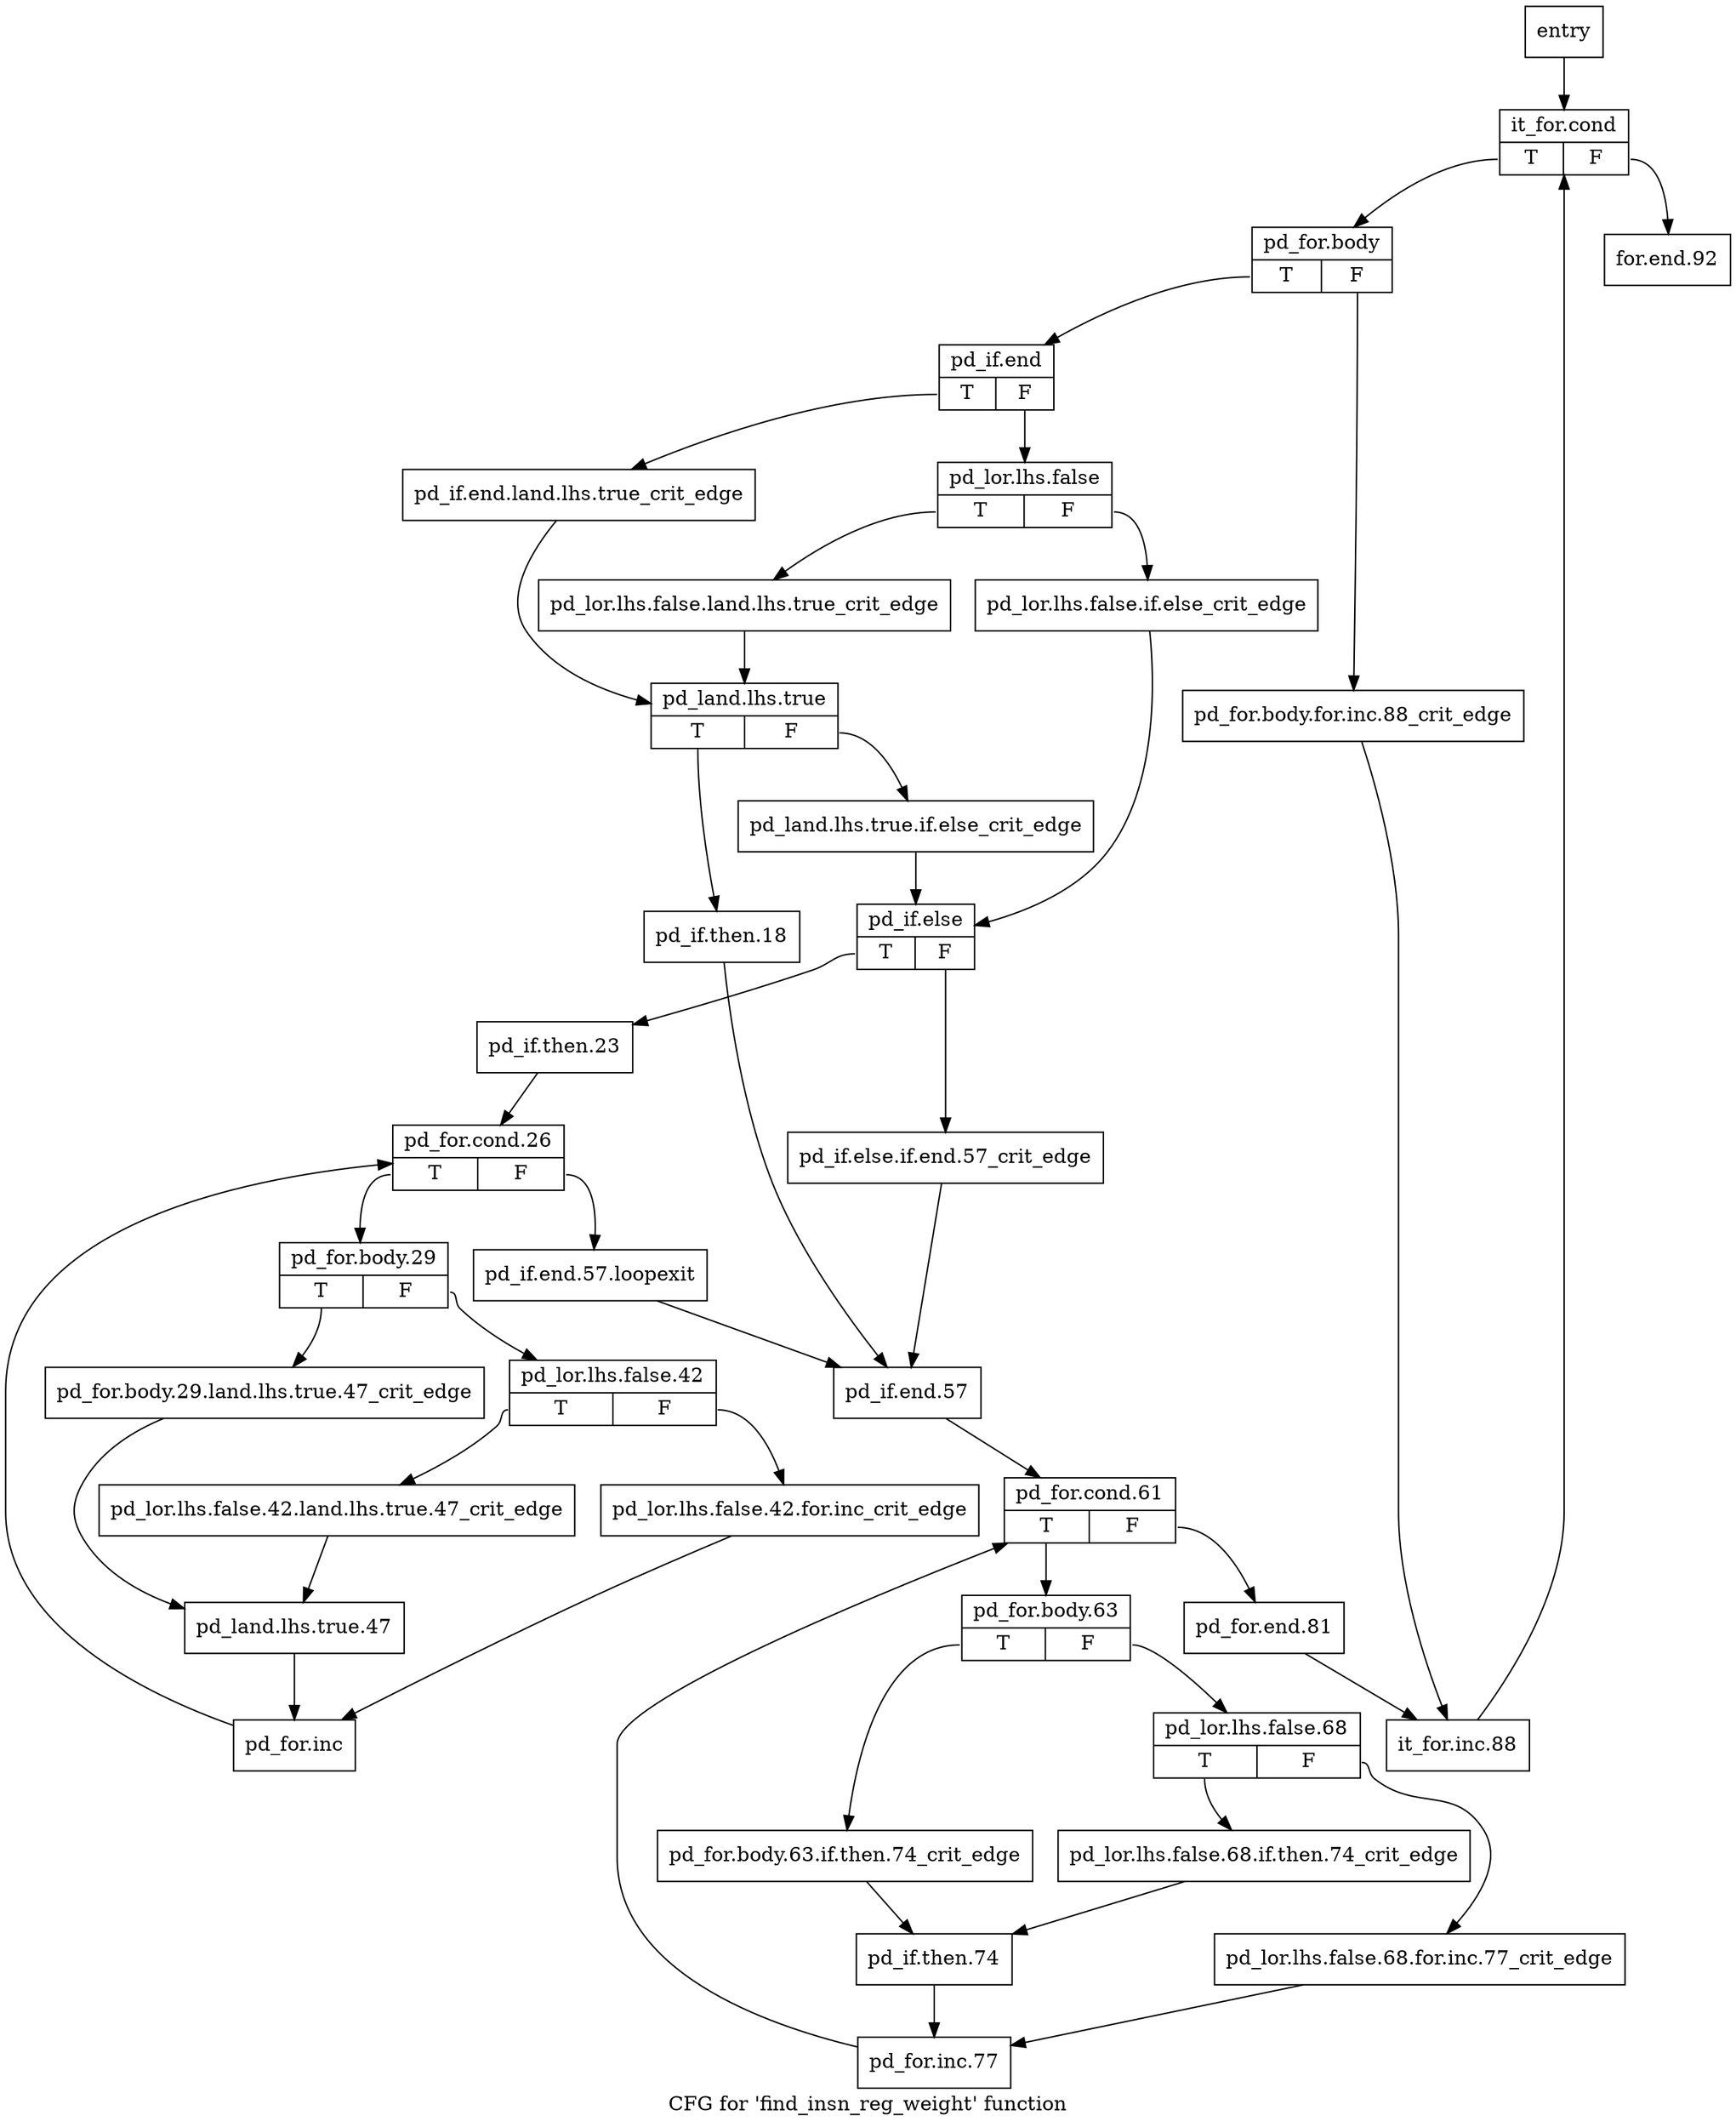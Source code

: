 digraph "CFG for 'find_insn_reg_weight' function" {
	label="CFG for 'find_insn_reg_weight' function";

	Node0x505a430 [shape=record,label="{entry}"];
	Node0x505a430 -> Node0x505a480;
	Node0x505a480 [shape=record,label="{it_for.cond|{<s0>T|<s1>F}}"];
	Node0x505a480:s0 -> Node0x505a4d0;
	Node0x505a480:s1 -> Node0x505af20;
	Node0x505a4d0 [shape=record,label="{pd_for.body|{<s0>T|<s1>F}}"];
	Node0x505a4d0:s0 -> Node0x505a570;
	Node0x505a4d0:s1 -> Node0x505a520;
	Node0x505a520 [shape=record,label="{pd_for.body.for.inc.88_crit_edge}"];
	Node0x505a520 -> Node0x505aed0;
	Node0x505a570 [shape=record,label="{pd_if.end|{<s0>T|<s1>F}}"];
	Node0x505a570:s0 -> Node0x505a5c0;
	Node0x505a570:s1 -> Node0x505a610;
	Node0x505a5c0 [shape=record,label="{pd_if.end.land.lhs.true_crit_edge}"];
	Node0x505a5c0 -> Node0x505a700;
	Node0x505a610 [shape=record,label="{pd_lor.lhs.false|{<s0>T|<s1>F}}"];
	Node0x505a610:s0 -> Node0x505a6b0;
	Node0x505a610:s1 -> Node0x505a660;
	Node0x505a660 [shape=record,label="{pd_lor.lhs.false.if.else_crit_edge}"];
	Node0x505a660 -> Node0x505a7f0;
	Node0x505a6b0 [shape=record,label="{pd_lor.lhs.false.land.lhs.true_crit_edge}"];
	Node0x505a6b0 -> Node0x505a700;
	Node0x505a700 [shape=record,label="{pd_land.lhs.true|{<s0>T|<s1>F}}"];
	Node0x505a700:s0 -> Node0x505a7a0;
	Node0x505a700:s1 -> Node0x505a750;
	Node0x505a750 [shape=record,label="{pd_land.lhs.true.if.else_crit_edge}"];
	Node0x505a750 -> Node0x505a7f0;
	Node0x505a7a0 [shape=record,label="{pd_if.then.18}"];
	Node0x505a7a0 -> Node0x505abb0;
	Node0x505a7f0 [shape=record,label="{pd_if.else|{<s0>T|<s1>F}}"];
	Node0x505a7f0:s0 -> Node0x505a890;
	Node0x505a7f0:s1 -> Node0x505a840;
	Node0x505a840 [shape=record,label="{pd_if.else.if.end.57_crit_edge}"];
	Node0x505a840 -> Node0x505abb0;
	Node0x505a890 [shape=record,label="{pd_if.then.23}"];
	Node0x505a890 -> Node0x505a8e0;
	Node0x505a8e0 [shape=record,label="{pd_for.cond.26|{<s0>T|<s1>F}}"];
	Node0x505a8e0:s0 -> Node0x505a930;
	Node0x505a8e0:s1 -> Node0x505ab60;
	Node0x505a930 [shape=record,label="{pd_for.body.29|{<s0>T|<s1>F}}"];
	Node0x505a930:s0 -> Node0x505a980;
	Node0x505a930:s1 -> Node0x505a9d0;
	Node0x505a980 [shape=record,label="{pd_for.body.29.land.lhs.true.47_crit_edge}"];
	Node0x505a980 -> Node0x505aac0;
	Node0x505a9d0 [shape=record,label="{pd_lor.lhs.false.42|{<s0>T|<s1>F}}"];
	Node0x505a9d0:s0 -> Node0x505aa70;
	Node0x505a9d0:s1 -> Node0x505aa20;
	Node0x505aa20 [shape=record,label="{pd_lor.lhs.false.42.for.inc_crit_edge}"];
	Node0x505aa20 -> Node0x505ab10;
	Node0x505aa70 [shape=record,label="{pd_lor.lhs.false.42.land.lhs.true.47_crit_edge}"];
	Node0x505aa70 -> Node0x505aac0;
	Node0x505aac0 [shape=record,label="{pd_land.lhs.true.47}"];
	Node0x505aac0 -> Node0x505ab10;
	Node0x505ab10 [shape=record,label="{pd_for.inc}"];
	Node0x505ab10 -> Node0x505a8e0;
	Node0x505ab60 [shape=record,label="{pd_if.end.57.loopexit}"];
	Node0x505ab60 -> Node0x505abb0;
	Node0x505abb0 [shape=record,label="{pd_if.end.57}"];
	Node0x505abb0 -> Node0x505ac00;
	Node0x505ac00 [shape=record,label="{pd_for.cond.61|{<s0>T|<s1>F}}"];
	Node0x505ac00:s0 -> Node0x505ac50;
	Node0x505ac00:s1 -> Node0x505ae80;
	Node0x505ac50 [shape=record,label="{pd_for.body.63|{<s0>T|<s1>F}}"];
	Node0x505ac50:s0 -> Node0x505aca0;
	Node0x505ac50:s1 -> Node0x505acf0;
	Node0x505aca0 [shape=record,label="{pd_for.body.63.if.then.74_crit_edge}"];
	Node0x505aca0 -> Node0x505ade0;
	Node0x505acf0 [shape=record,label="{pd_lor.lhs.false.68|{<s0>T|<s1>F}}"];
	Node0x505acf0:s0 -> Node0x505ad90;
	Node0x505acf0:s1 -> Node0x505ad40;
	Node0x505ad40 [shape=record,label="{pd_lor.lhs.false.68.for.inc.77_crit_edge}"];
	Node0x505ad40 -> Node0x505ae30;
	Node0x505ad90 [shape=record,label="{pd_lor.lhs.false.68.if.then.74_crit_edge}"];
	Node0x505ad90 -> Node0x505ade0;
	Node0x505ade0 [shape=record,label="{pd_if.then.74}"];
	Node0x505ade0 -> Node0x505ae30;
	Node0x505ae30 [shape=record,label="{pd_for.inc.77}"];
	Node0x505ae30 -> Node0x505ac00;
	Node0x505ae80 [shape=record,label="{pd_for.end.81}"];
	Node0x505ae80 -> Node0x505aed0;
	Node0x505aed0 [shape=record,label="{it_for.inc.88}"];
	Node0x505aed0 -> Node0x505a480;
	Node0x505af20 [shape=record,label="{for.end.92}"];
}
